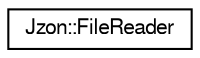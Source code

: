 digraph "Graphical Class Hierarchy"
{
  edge [fontname="FreeSans",fontsize="10",labelfontname="FreeSans",labelfontsize="10"];
  node [fontname="FreeSans",fontsize="10",shape=record];
  rankdir="LR";
  Node1 [label="Jzon::FileReader",height=0.2,width=0.4,color="black", fillcolor="white", style="filled",URL="$classJzon_1_1FileReader.html"];
}
